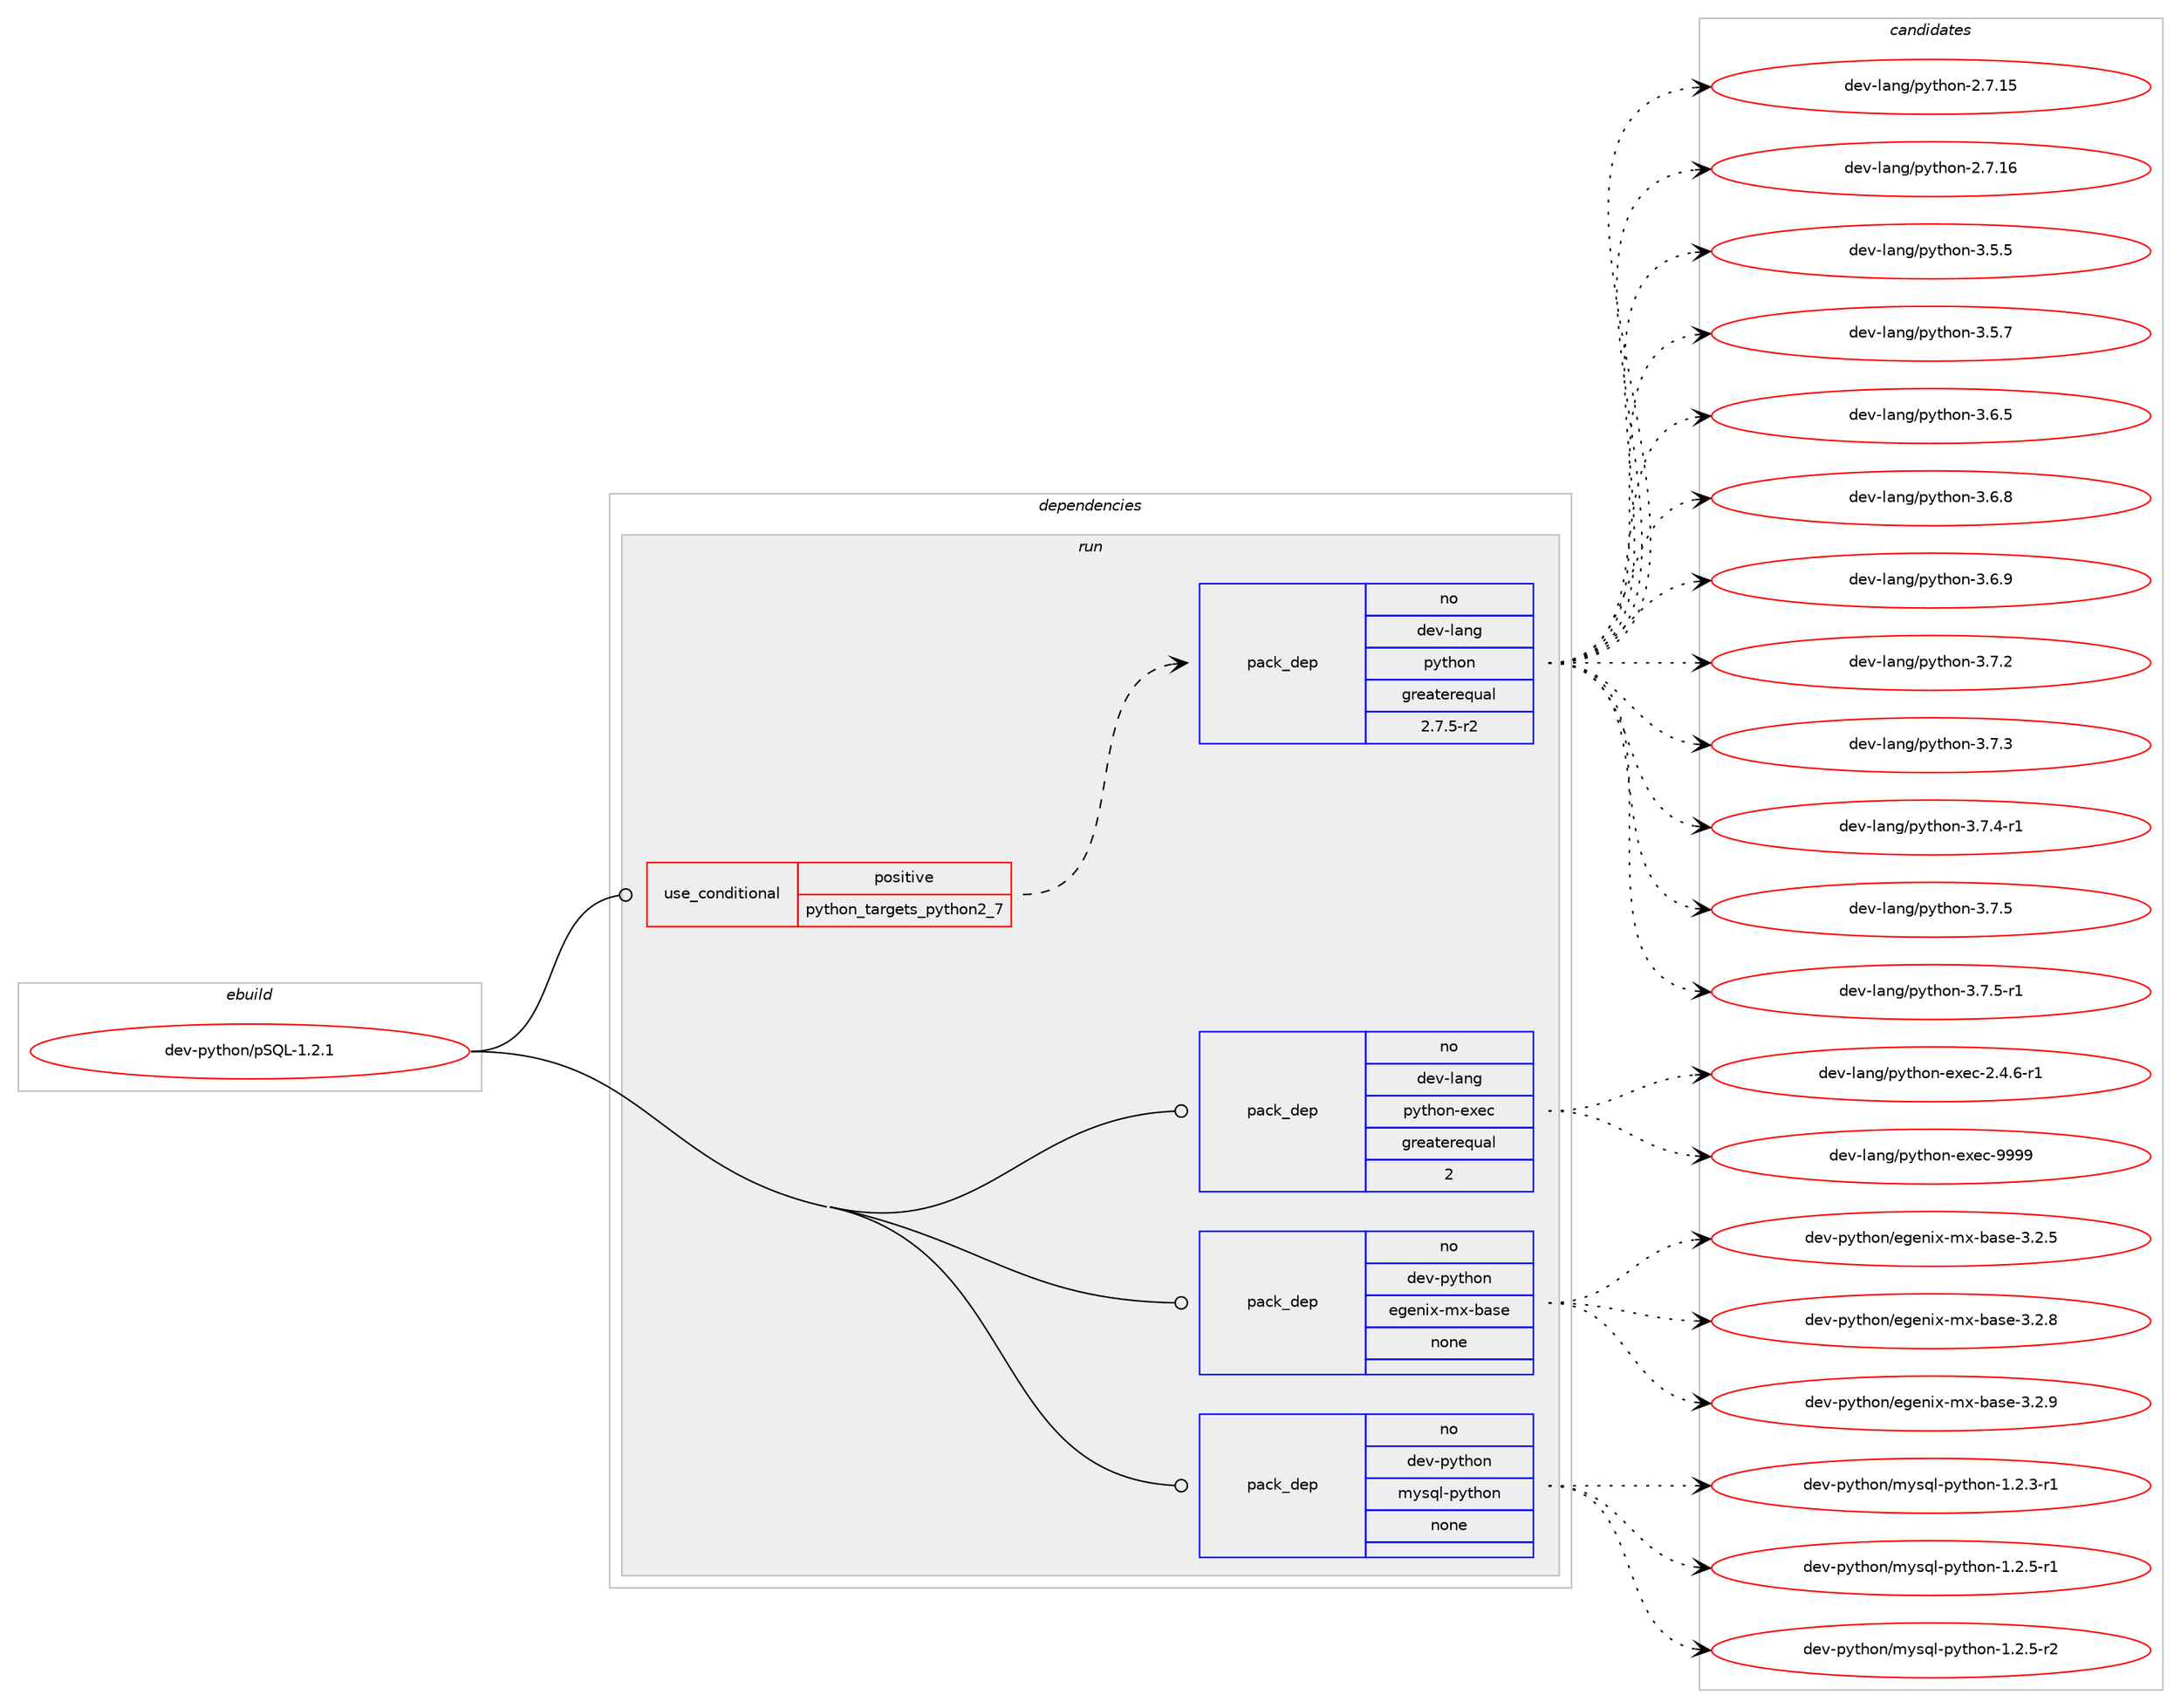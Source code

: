 digraph prolog {

# *************
# Graph options
# *************

newrank=true;
concentrate=true;
compound=true;
graph [rankdir=LR,fontname=Helvetica,fontsize=10,ranksep=1.5];#, ranksep=2.5, nodesep=0.2];
edge  [arrowhead=vee];
node  [fontname=Helvetica,fontsize=10];

# **********
# The ebuild
# **********

subgraph cluster_leftcol {
color=gray;
rank=same;
label=<<i>ebuild</i>>;
id [label="dev-python/pSQL-1.2.1", color=red, width=4, href="../dev-python/pSQL-1.2.1.svg"];
}

# ****************
# The dependencies
# ****************

subgraph cluster_midcol {
color=gray;
label=<<i>dependencies</i>>;
subgraph cluster_compile {
fillcolor="#eeeeee";
style=filled;
label=<<i>compile</i>>;
}
subgraph cluster_compileandrun {
fillcolor="#eeeeee";
style=filled;
label=<<i>compile and run</i>>;
}
subgraph cluster_run {
fillcolor="#eeeeee";
style=filled;
label=<<i>run</i>>;
subgraph cond143965 {
dependency620073 [label=<<TABLE BORDER="0" CELLBORDER="1" CELLSPACING="0" CELLPADDING="4"><TR><TD ROWSPAN="3" CELLPADDING="10">use_conditional</TD></TR><TR><TD>positive</TD></TR><TR><TD>python_targets_python2_7</TD></TR></TABLE>>, shape=none, color=red];
subgraph pack464296 {
dependency620074 [label=<<TABLE BORDER="0" CELLBORDER="1" CELLSPACING="0" CELLPADDING="4" WIDTH="220"><TR><TD ROWSPAN="6" CELLPADDING="30">pack_dep</TD></TR><TR><TD WIDTH="110">no</TD></TR><TR><TD>dev-lang</TD></TR><TR><TD>python</TD></TR><TR><TD>greaterequal</TD></TR><TR><TD>2.7.5-r2</TD></TR></TABLE>>, shape=none, color=blue];
}
dependency620073:e -> dependency620074:w [weight=20,style="dashed",arrowhead="vee"];
}
id:e -> dependency620073:w [weight=20,style="solid",arrowhead="odot"];
subgraph pack464297 {
dependency620075 [label=<<TABLE BORDER="0" CELLBORDER="1" CELLSPACING="0" CELLPADDING="4" WIDTH="220"><TR><TD ROWSPAN="6" CELLPADDING="30">pack_dep</TD></TR><TR><TD WIDTH="110">no</TD></TR><TR><TD>dev-lang</TD></TR><TR><TD>python-exec</TD></TR><TR><TD>greaterequal</TD></TR><TR><TD>2</TD></TR></TABLE>>, shape=none, color=blue];
}
id:e -> dependency620075:w [weight=20,style="solid",arrowhead="odot"];
subgraph pack464298 {
dependency620076 [label=<<TABLE BORDER="0" CELLBORDER="1" CELLSPACING="0" CELLPADDING="4" WIDTH="220"><TR><TD ROWSPAN="6" CELLPADDING="30">pack_dep</TD></TR><TR><TD WIDTH="110">no</TD></TR><TR><TD>dev-python</TD></TR><TR><TD>egenix-mx-base</TD></TR><TR><TD>none</TD></TR><TR><TD></TD></TR></TABLE>>, shape=none, color=blue];
}
id:e -> dependency620076:w [weight=20,style="solid",arrowhead="odot"];
subgraph pack464299 {
dependency620077 [label=<<TABLE BORDER="0" CELLBORDER="1" CELLSPACING="0" CELLPADDING="4" WIDTH="220"><TR><TD ROWSPAN="6" CELLPADDING="30">pack_dep</TD></TR><TR><TD WIDTH="110">no</TD></TR><TR><TD>dev-python</TD></TR><TR><TD>mysql-python</TD></TR><TR><TD>none</TD></TR><TR><TD></TD></TR></TABLE>>, shape=none, color=blue];
}
id:e -> dependency620077:w [weight=20,style="solid",arrowhead="odot"];
}
}

# **************
# The candidates
# **************

subgraph cluster_choices {
rank=same;
color=gray;
label=<<i>candidates</i>>;

subgraph choice464296 {
color=black;
nodesep=1;
choice10010111845108971101034711212111610411111045504655464953 [label="dev-lang/python-2.7.15", color=red, width=4,href="../dev-lang/python-2.7.15.svg"];
choice10010111845108971101034711212111610411111045504655464954 [label="dev-lang/python-2.7.16", color=red, width=4,href="../dev-lang/python-2.7.16.svg"];
choice100101118451089711010347112121116104111110455146534653 [label="dev-lang/python-3.5.5", color=red, width=4,href="../dev-lang/python-3.5.5.svg"];
choice100101118451089711010347112121116104111110455146534655 [label="dev-lang/python-3.5.7", color=red, width=4,href="../dev-lang/python-3.5.7.svg"];
choice100101118451089711010347112121116104111110455146544653 [label="dev-lang/python-3.6.5", color=red, width=4,href="../dev-lang/python-3.6.5.svg"];
choice100101118451089711010347112121116104111110455146544656 [label="dev-lang/python-3.6.8", color=red, width=4,href="../dev-lang/python-3.6.8.svg"];
choice100101118451089711010347112121116104111110455146544657 [label="dev-lang/python-3.6.9", color=red, width=4,href="../dev-lang/python-3.6.9.svg"];
choice100101118451089711010347112121116104111110455146554650 [label="dev-lang/python-3.7.2", color=red, width=4,href="../dev-lang/python-3.7.2.svg"];
choice100101118451089711010347112121116104111110455146554651 [label="dev-lang/python-3.7.3", color=red, width=4,href="../dev-lang/python-3.7.3.svg"];
choice1001011184510897110103471121211161041111104551465546524511449 [label="dev-lang/python-3.7.4-r1", color=red, width=4,href="../dev-lang/python-3.7.4-r1.svg"];
choice100101118451089711010347112121116104111110455146554653 [label="dev-lang/python-3.7.5", color=red, width=4,href="../dev-lang/python-3.7.5.svg"];
choice1001011184510897110103471121211161041111104551465546534511449 [label="dev-lang/python-3.7.5-r1", color=red, width=4,href="../dev-lang/python-3.7.5-r1.svg"];
dependency620074:e -> choice10010111845108971101034711212111610411111045504655464953:w [style=dotted,weight="100"];
dependency620074:e -> choice10010111845108971101034711212111610411111045504655464954:w [style=dotted,weight="100"];
dependency620074:e -> choice100101118451089711010347112121116104111110455146534653:w [style=dotted,weight="100"];
dependency620074:e -> choice100101118451089711010347112121116104111110455146534655:w [style=dotted,weight="100"];
dependency620074:e -> choice100101118451089711010347112121116104111110455146544653:w [style=dotted,weight="100"];
dependency620074:e -> choice100101118451089711010347112121116104111110455146544656:w [style=dotted,weight="100"];
dependency620074:e -> choice100101118451089711010347112121116104111110455146544657:w [style=dotted,weight="100"];
dependency620074:e -> choice100101118451089711010347112121116104111110455146554650:w [style=dotted,weight="100"];
dependency620074:e -> choice100101118451089711010347112121116104111110455146554651:w [style=dotted,weight="100"];
dependency620074:e -> choice1001011184510897110103471121211161041111104551465546524511449:w [style=dotted,weight="100"];
dependency620074:e -> choice100101118451089711010347112121116104111110455146554653:w [style=dotted,weight="100"];
dependency620074:e -> choice1001011184510897110103471121211161041111104551465546534511449:w [style=dotted,weight="100"];
}
subgraph choice464297 {
color=black;
nodesep=1;
choice10010111845108971101034711212111610411111045101120101994550465246544511449 [label="dev-lang/python-exec-2.4.6-r1", color=red, width=4,href="../dev-lang/python-exec-2.4.6-r1.svg"];
choice10010111845108971101034711212111610411111045101120101994557575757 [label="dev-lang/python-exec-9999", color=red, width=4,href="../dev-lang/python-exec-9999.svg"];
dependency620075:e -> choice10010111845108971101034711212111610411111045101120101994550465246544511449:w [style=dotted,weight="100"];
dependency620075:e -> choice10010111845108971101034711212111610411111045101120101994557575757:w [style=dotted,weight="100"];
}
subgraph choice464298 {
color=black;
nodesep=1;
choice100101118451121211161041111104710110310111010512045109120459897115101455146504653 [label="dev-python/egenix-mx-base-3.2.5", color=red, width=4,href="../dev-python/egenix-mx-base-3.2.5.svg"];
choice100101118451121211161041111104710110310111010512045109120459897115101455146504656 [label="dev-python/egenix-mx-base-3.2.8", color=red, width=4,href="../dev-python/egenix-mx-base-3.2.8.svg"];
choice100101118451121211161041111104710110310111010512045109120459897115101455146504657 [label="dev-python/egenix-mx-base-3.2.9", color=red, width=4,href="../dev-python/egenix-mx-base-3.2.9.svg"];
dependency620076:e -> choice100101118451121211161041111104710110310111010512045109120459897115101455146504653:w [style=dotted,weight="100"];
dependency620076:e -> choice100101118451121211161041111104710110310111010512045109120459897115101455146504656:w [style=dotted,weight="100"];
dependency620076:e -> choice100101118451121211161041111104710110310111010512045109120459897115101455146504657:w [style=dotted,weight="100"];
}
subgraph choice464299 {
color=black;
nodesep=1;
choice1001011184511212111610411111047109121115113108451121211161041111104549465046514511449 [label="dev-python/mysql-python-1.2.3-r1", color=red, width=4,href="../dev-python/mysql-python-1.2.3-r1.svg"];
choice1001011184511212111610411111047109121115113108451121211161041111104549465046534511449 [label="dev-python/mysql-python-1.2.5-r1", color=red, width=4,href="../dev-python/mysql-python-1.2.5-r1.svg"];
choice1001011184511212111610411111047109121115113108451121211161041111104549465046534511450 [label="dev-python/mysql-python-1.2.5-r2", color=red, width=4,href="../dev-python/mysql-python-1.2.5-r2.svg"];
dependency620077:e -> choice1001011184511212111610411111047109121115113108451121211161041111104549465046514511449:w [style=dotted,weight="100"];
dependency620077:e -> choice1001011184511212111610411111047109121115113108451121211161041111104549465046534511449:w [style=dotted,weight="100"];
dependency620077:e -> choice1001011184511212111610411111047109121115113108451121211161041111104549465046534511450:w [style=dotted,weight="100"];
}
}

}
